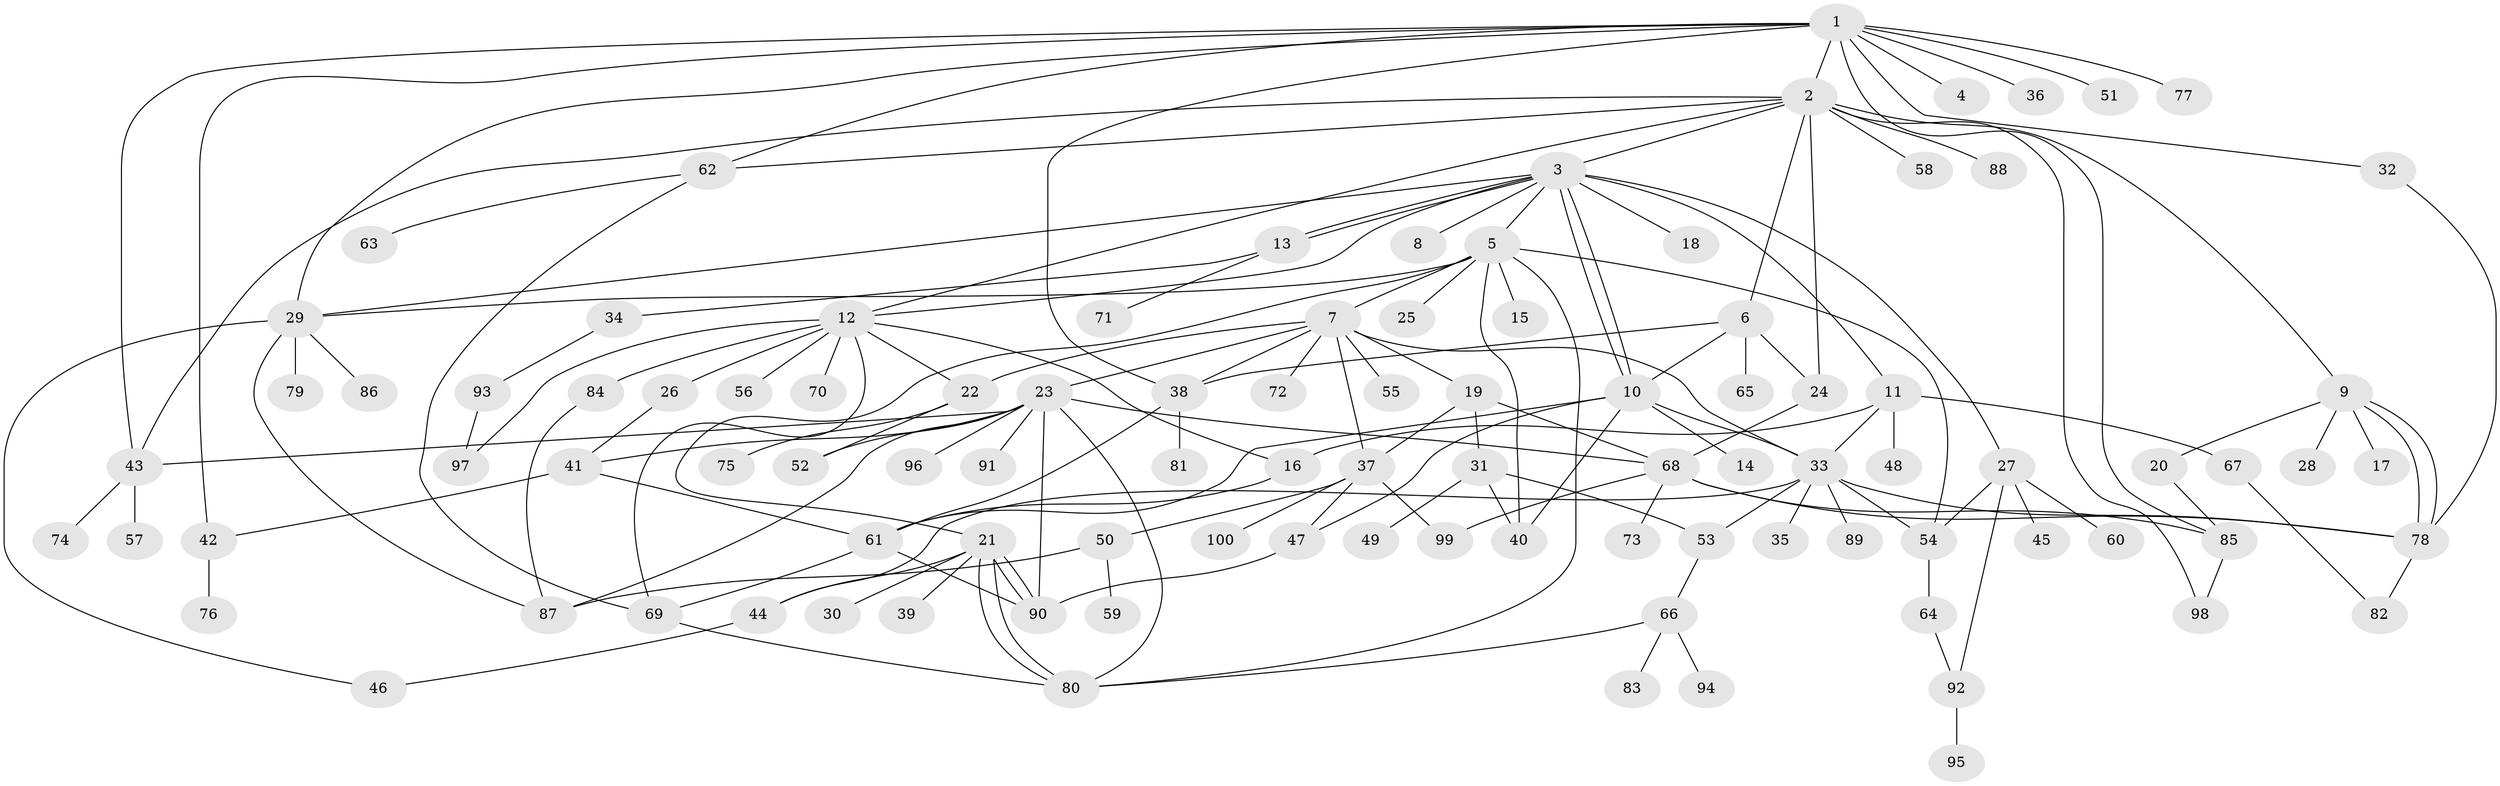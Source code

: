 // coarse degree distribution, {19: 0.0136986301369863, 16: 0.0136986301369863, 1: 0.4246575342465753, 15: 0.0136986301369863, 5: 0.0684931506849315, 10: 0.0136986301369863, 4: 0.0684931506849315, 3: 0.1232876712328767, 6: 0.0547945205479452, 2: 0.136986301369863, 9: 0.0136986301369863, 7: 0.0273972602739726, 8: 0.0273972602739726}
// Generated by graph-tools (version 1.1) at 2025/41/03/06/25 10:41:48]
// undirected, 100 vertices, 157 edges
graph export_dot {
graph [start="1"]
  node [color=gray90,style=filled];
  1;
  2;
  3;
  4;
  5;
  6;
  7;
  8;
  9;
  10;
  11;
  12;
  13;
  14;
  15;
  16;
  17;
  18;
  19;
  20;
  21;
  22;
  23;
  24;
  25;
  26;
  27;
  28;
  29;
  30;
  31;
  32;
  33;
  34;
  35;
  36;
  37;
  38;
  39;
  40;
  41;
  42;
  43;
  44;
  45;
  46;
  47;
  48;
  49;
  50;
  51;
  52;
  53;
  54;
  55;
  56;
  57;
  58;
  59;
  60;
  61;
  62;
  63;
  64;
  65;
  66;
  67;
  68;
  69;
  70;
  71;
  72;
  73;
  74;
  75;
  76;
  77;
  78;
  79;
  80;
  81;
  82;
  83;
  84;
  85;
  86;
  87;
  88;
  89;
  90;
  91;
  92;
  93;
  94;
  95;
  96;
  97;
  98;
  99;
  100;
  1 -- 2;
  1 -- 4;
  1 -- 29;
  1 -- 32;
  1 -- 36;
  1 -- 38;
  1 -- 42;
  1 -- 43;
  1 -- 51;
  1 -- 62;
  1 -- 77;
  1 -- 85;
  2 -- 3;
  2 -- 6;
  2 -- 9;
  2 -- 12;
  2 -- 24;
  2 -- 43;
  2 -- 58;
  2 -- 62;
  2 -- 88;
  2 -- 98;
  3 -- 5;
  3 -- 8;
  3 -- 10;
  3 -- 10;
  3 -- 11;
  3 -- 12;
  3 -- 13;
  3 -- 13;
  3 -- 18;
  3 -- 27;
  3 -- 29;
  5 -- 7;
  5 -- 15;
  5 -- 21;
  5 -- 25;
  5 -- 29;
  5 -- 40;
  5 -- 54;
  5 -- 80;
  6 -- 10;
  6 -- 24;
  6 -- 38;
  6 -- 65;
  7 -- 19;
  7 -- 22;
  7 -- 23;
  7 -- 33;
  7 -- 37;
  7 -- 38;
  7 -- 55;
  7 -- 72;
  9 -- 17;
  9 -- 20;
  9 -- 28;
  9 -- 78;
  9 -- 78;
  10 -- 14;
  10 -- 33;
  10 -- 40;
  10 -- 47;
  10 -- 61;
  11 -- 16;
  11 -- 33;
  11 -- 48;
  11 -- 67;
  12 -- 16;
  12 -- 22;
  12 -- 26;
  12 -- 56;
  12 -- 69;
  12 -- 70;
  12 -- 84;
  12 -- 97;
  13 -- 34;
  13 -- 71;
  16 -- 61;
  19 -- 31;
  19 -- 37;
  19 -- 68;
  20 -- 85;
  21 -- 30;
  21 -- 39;
  21 -- 44;
  21 -- 80;
  21 -- 80;
  21 -- 90;
  21 -- 90;
  22 -- 52;
  22 -- 75;
  23 -- 41;
  23 -- 43;
  23 -- 52;
  23 -- 68;
  23 -- 80;
  23 -- 87;
  23 -- 90;
  23 -- 91;
  23 -- 96;
  24 -- 68;
  26 -- 41;
  27 -- 45;
  27 -- 54;
  27 -- 60;
  27 -- 92;
  29 -- 46;
  29 -- 79;
  29 -- 86;
  29 -- 87;
  31 -- 40;
  31 -- 49;
  31 -- 53;
  32 -- 78;
  33 -- 35;
  33 -- 44;
  33 -- 53;
  33 -- 54;
  33 -- 78;
  33 -- 89;
  34 -- 93;
  37 -- 47;
  37 -- 50;
  37 -- 99;
  37 -- 100;
  38 -- 61;
  38 -- 81;
  41 -- 42;
  41 -- 61;
  42 -- 76;
  43 -- 57;
  43 -- 74;
  44 -- 46;
  47 -- 90;
  50 -- 59;
  50 -- 87;
  53 -- 66;
  54 -- 64;
  61 -- 69;
  61 -- 90;
  62 -- 63;
  62 -- 69;
  64 -- 92;
  66 -- 80;
  66 -- 83;
  66 -- 94;
  67 -- 82;
  68 -- 73;
  68 -- 78;
  68 -- 85;
  68 -- 99;
  69 -- 80;
  78 -- 82;
  84 -- 87;
  85 -- 98;
  92 -- 95;
  93 -- 97;
}

